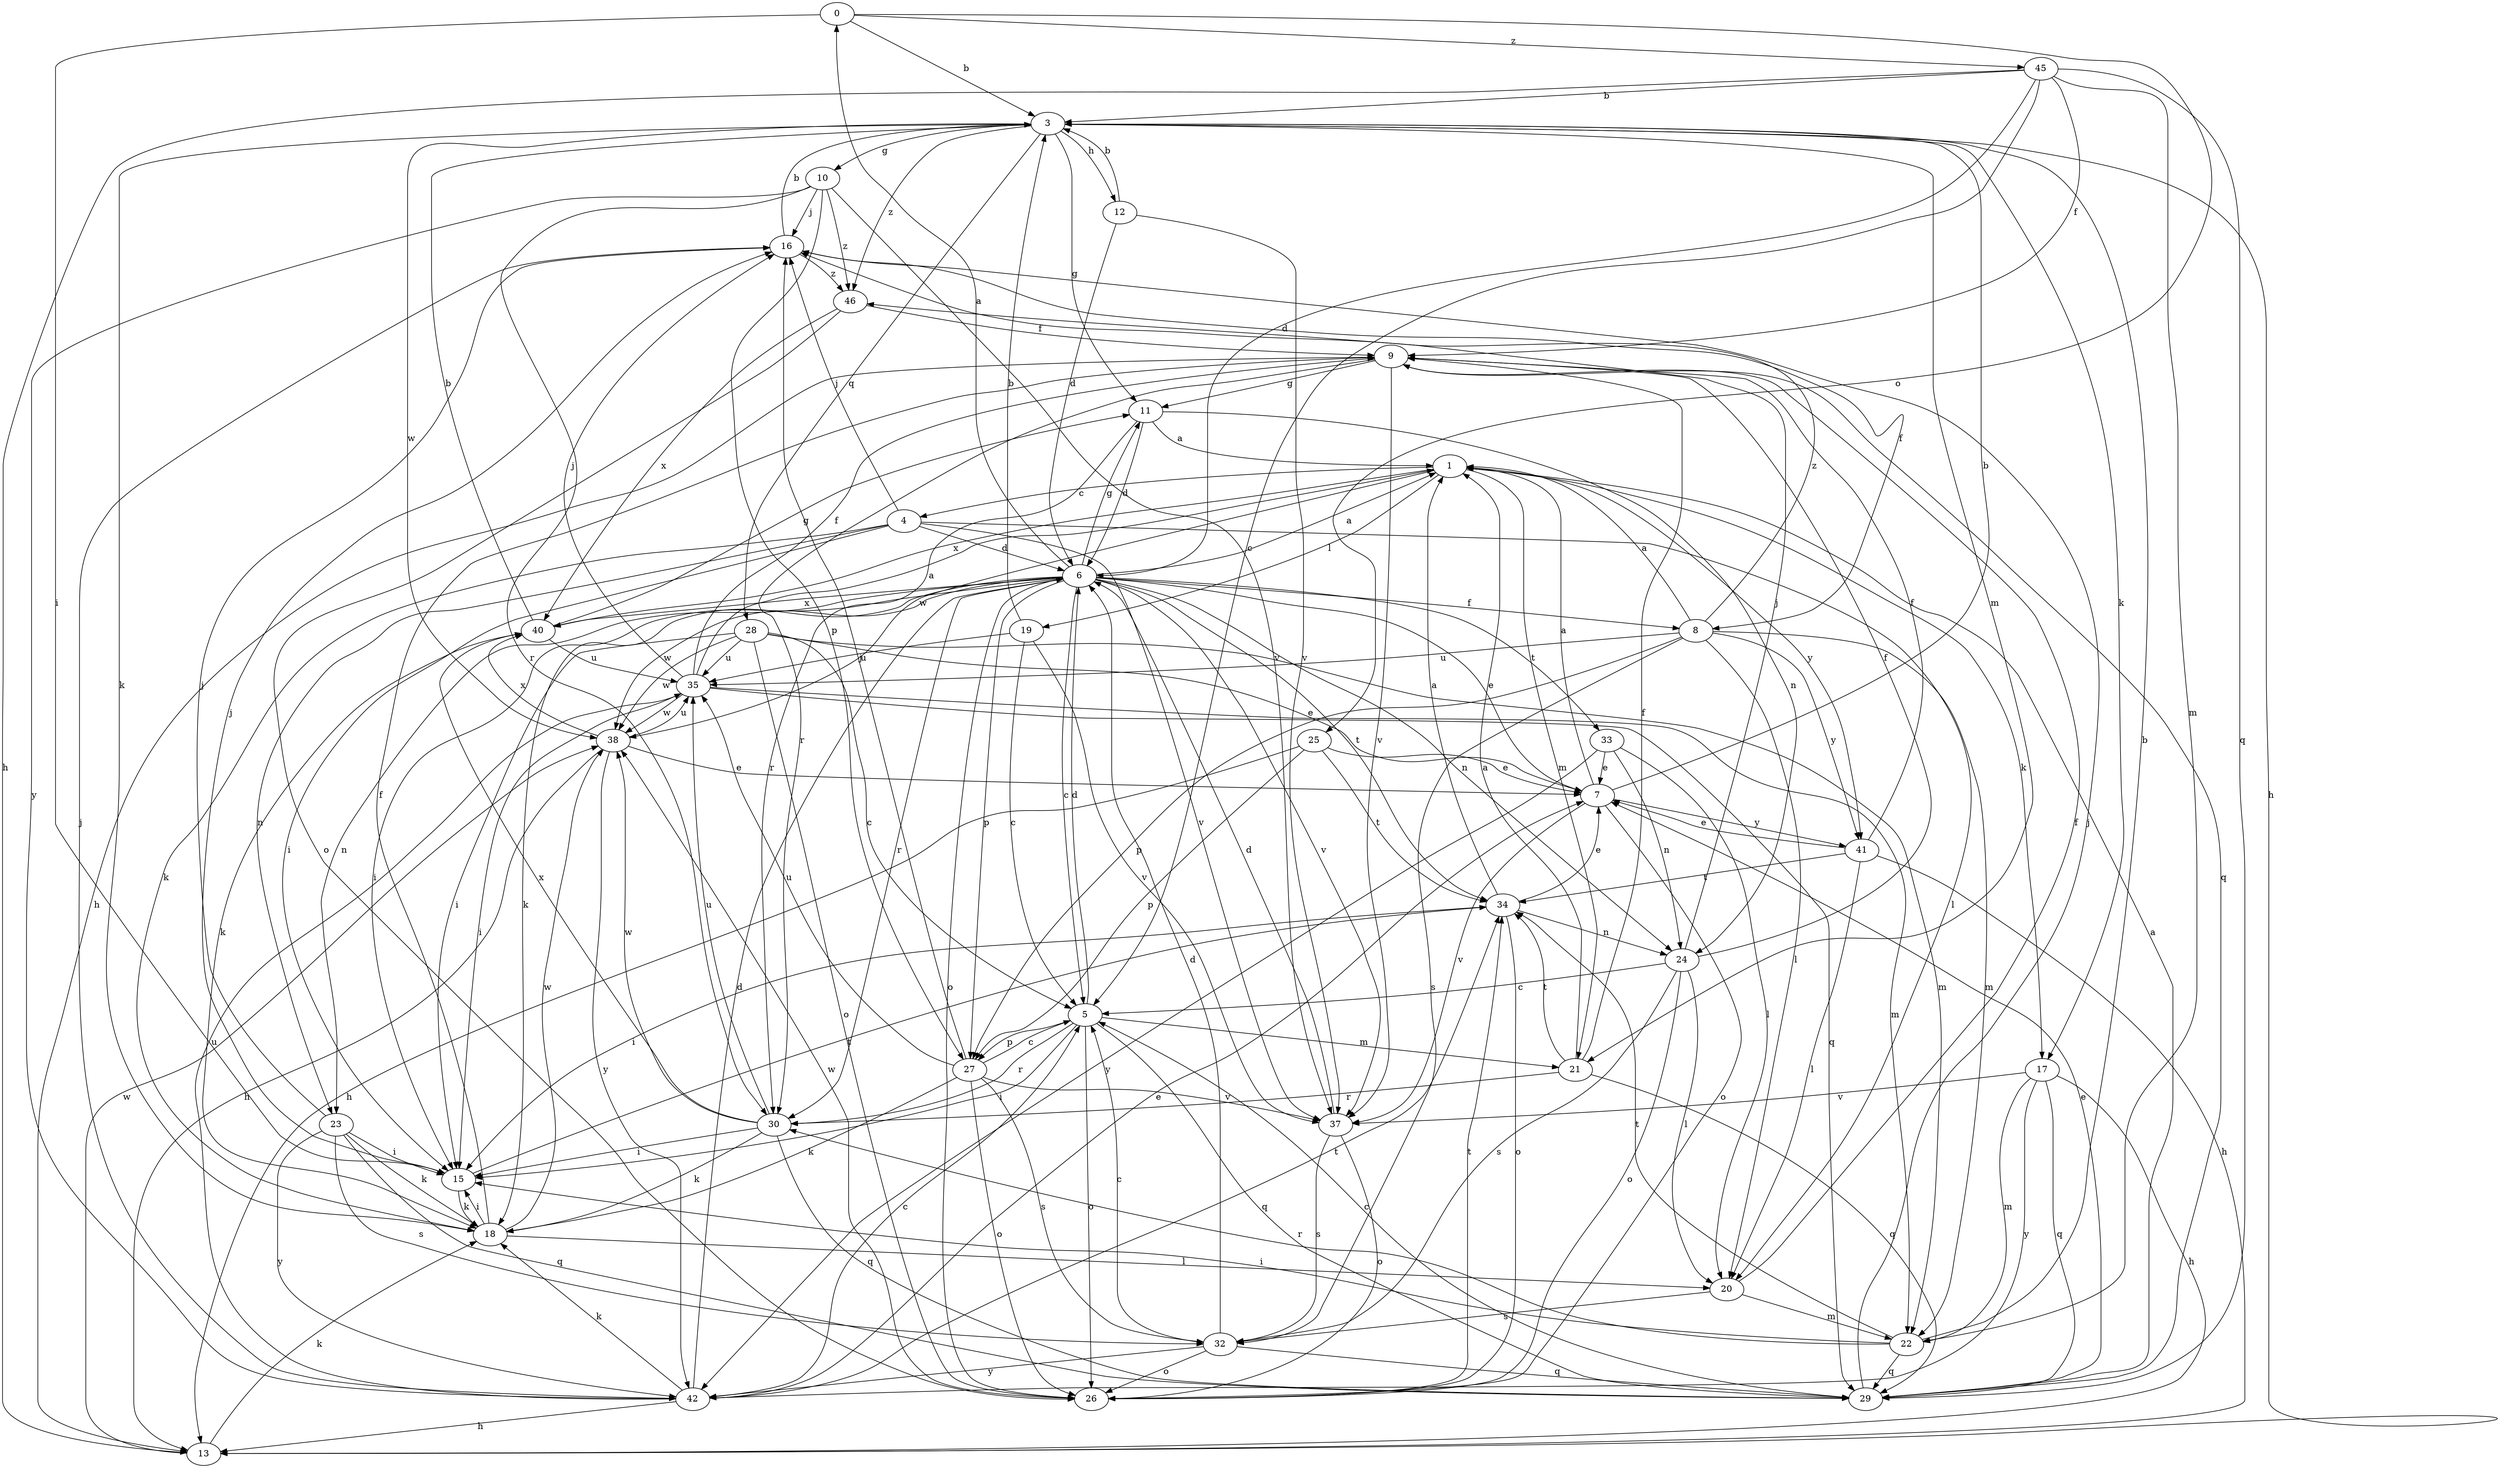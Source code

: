 strict digraph  {
0;
1;
3;
4;
5;
6;
7;
8;
9;
10;
11;
12;
13;
15;
16;
17;
18;
19;
20;
21;
22;
23;
24;
25;
26;
27;
28;
29;
30;
32;
33;
34;
35;
37;
38;
40;
41;
42;
45;
46;
0 -> 3  [label=b];
0 -> 15  [label=i];
0 -> 25  [label=o];
0 -> 45  [label=z];
1 -> 4  [label=c];
1 -> 17  [label=k];
1 -> 19  [label=l];
1 -> 21  [label=m];
1 -> 38  [label=w];
1 -> 40  [label=x];
1 -> 41  [label=y];
3 -> 10  [label=g];
3 -> 11  [label=g];
3 -> 12  [label=h];
3 -> 13  [label=h];
3 -> 17  [label=k];
3 -> 18  [label=k];
3 -> 21  [label=m];
3 -> 28  [label=q];
3 -> 38  [label=w];
3 -> 46  [label=z];
4 -> 6  [label=d];
4 -> 15  [label=i];
4 -> 16  [label=j];
4 -> 18  [label=k];
4 -> 20  [label=l];
4 -> 23  [label=n];
4 -> 37  [label=v];
5 -> 6  [label=d];
5 -> 15  [label=i];
5 -> 21  [label=m];
5 -> 26  [label=o];
5 -> 27  [label=p];
5 -> 29  [label=q];
5 -> 30  [label=r];
6 -> 0  [label=a];
6 -> 1  [label=a];
6 -> 5  [label=c];
6 -> 7  [label=e];
6 -> 8  [label=f];
6 -> 11  [label=g];
6 -> 15  [label=i];
6 -> 18  [label=k];
6 -> 23  [label=n];
6 -> 24  [label=n];
6 -> 26  [label=o];
6 -> 27  [label=p];
6 -> 30  [label=r];
6 -> 33  [label=t];
6 -> 34  [label=t];
6 -> 37  [label=v];
6 -> 38  [label=w];
6 -> 40  [label=x];
7 -> 1  [label=a];
7 -> 3  [label=b];
7 -> 26  [label=o];
7 -> 37  [label=v];
7 -> 41  [label=y];
8 -> 1  [label=a];
8 -> 20  [label=l];
8 -> 22  [label=m];
8 -> 27  [label=p];
8 -> 32  [label=s];
8 -> 35  [label=u];
8 -> 41  [label=y];
8 -> 46  [label=z];
9 -> 11  [label=g];
9 -> 13  [label=h];
9 -> 29  [label=q];
9 -> 30  [label=r];
9 -> 37  [label=v];
10 -> 16  [label=j];
10 -> 27  [label=p];
10 -> 30  [label=r];
10 -> 37  [label=v];
10 -> 42  [label=y];
10 -> 46  [label=z];
11 -> 1  [label=a];
11 -> 6  [label=d];
11 -> 24  [label=n];
11 -> 30  [label=r];
12 -> 3  [label=b];
12 -> 6  [label=d];
12 -> 37  [label=v];
13 -> 18  [label=k];
13 -> 38  [label=w];
15 -> 16  [label=j];
15 -> 18  [label=k];
15 -> 34  [label=t];
16 -> 3  [label=b];
16 -> 8  [label=f];
16 -> 46  [label=z];
17 -> 13  [label=h];
17 -> 22  [label=m];
17 -> 29  [label=q];
17 -> 37  [label=v];
17 -> 42  [label=y];
18 -> 9  [label=f];
18 -> 15  [label=i];
18 -> 20  [label=l];
18 -> 38  [label=w];
19 -> 3  [label=b];
19 -> 5  [label=c];
19 -> 35  [label=u];
19 -> 37  [label=v];
20 -> 9  [label=f];
20 -> 22  [label=m];
20 -> 32  [label=s];
21 -> 1  [label=a];
21 -> 9  [label=f];
21 -> 29  [label=q];
21 -> 30  [label=r];
21 -> 34  [label=t];
22 -> 3  [label=b];
22 -> 15  [label=i];
22 -> 29  [label=q];
22 -> 30  [label=r];
22 -> 34  [label=t];
23 -> 15  [label=i];
23 -> 16  [label=j];
23 -> 18  [label=k];
23 -> 29  [label=q];
23 -> 32  [label=s];
23 -> 42  [label=y];
24 -> 5  [label=c];
24 -> 9  [label=f];
24 -> 16  [label=j];
24 -> 20  [label=l];
24 -> 26  [label=o];
24 -> 32  [label=s];
25 -> 7  [label=e];
25 -> 13  [label=h];
25 -> 27  [label=p];
25 -> 34  [label=t];
26 -> 34  [label=t];
26 -> 38  [label=w];
27 -> 5  [label=c];
27 -> 16  [label=j];
27 -> 18  [label=k];
27 -> 26  [label=o];
27 -> 32  [label=s];
27 -> 35  [label=u];
27 -> 37  [label=v];
28 -> 5  [label=c];
28 -> 7  [label=e];
28 -> 15  [label=i];
28 -> 22  [label=m];
28 -> 26  [label=o];
28 -> 35  [label=u];
28 -> 38  [label=w];
29 -> 1  [label=a];
29 -> 5  [label=c];
29 -> 7  [label=e];
29 -> 16  [label=j];
30 -> 15  [label=i];
30 -> 18  [label=k];
30 -> 29  [label=q];
30 -> 35  [label=u];
30 -> 38  [label=w];
30 -> 40  [label=x];
32 -> 5  [label=c];
32 -> 6  [label=d];
32 -> 26  [label=o];
32 -> 29  [label=q];
32 -> 42  [label=y];
33 -> 7  [label=e];
33 -> 20  [label=l];
33 -> 24  [label=n];
33 -> 42  [label=y];
34 -> 1  [label=a];
34 -> 7  [label=e];
34 -> 15  [label=i];
34 -> 24  [label=n];
34 -> 26  [label=o];
35 -> 1  [label=a];
35 -> 9  [label=f];
35 -> 15  [label=i];
35 -> 16  [label=j];
35 -> 22  [label=m];
35 -> 29  [label=q];
35 -> 38  [label=w];
37 -> 6  [label=d];
37 -> 26  [label=o];
37 -> 32  [label=s];
38 -> 7  [label=e];
38 -> 13  [label=h];
38 -> 35  [label=u];
38 -> 40  [label=x];
38 -> 42  [label=y];
40 -> 3  [label=b];
40 -> 11  [label=g];
40 -> 18  [label=k];
40 -> 35  [label=u];
41 -> 7  [label=e];
41 -> 9  [label=f];
41 -> 13  [label=h];
41 -> 20  [label=l];
41 -> 34  [label=t];
42 -> 5  [label=c];
42 -> 6  [label=d];
42 -> 7  [label=e];
42 -> 13  [label=h];
42 -> 16  [label=j];
42 -> 18  [label=k];
42 -> 34  [label=t];
42 -> 35  [label=u];
45 -> 3  [label=b];
45 -> 5  [label=c];
45 -> 6  [label=d];
45 -> 9  [label=f];
45 -> 13  [label=h];
45 -> 22  [label=m];
45 -> 29  [label=q];
46 -> 9  [label=f];
46 -> 26  [label=o];
46 -> 40  [label=x];
}
